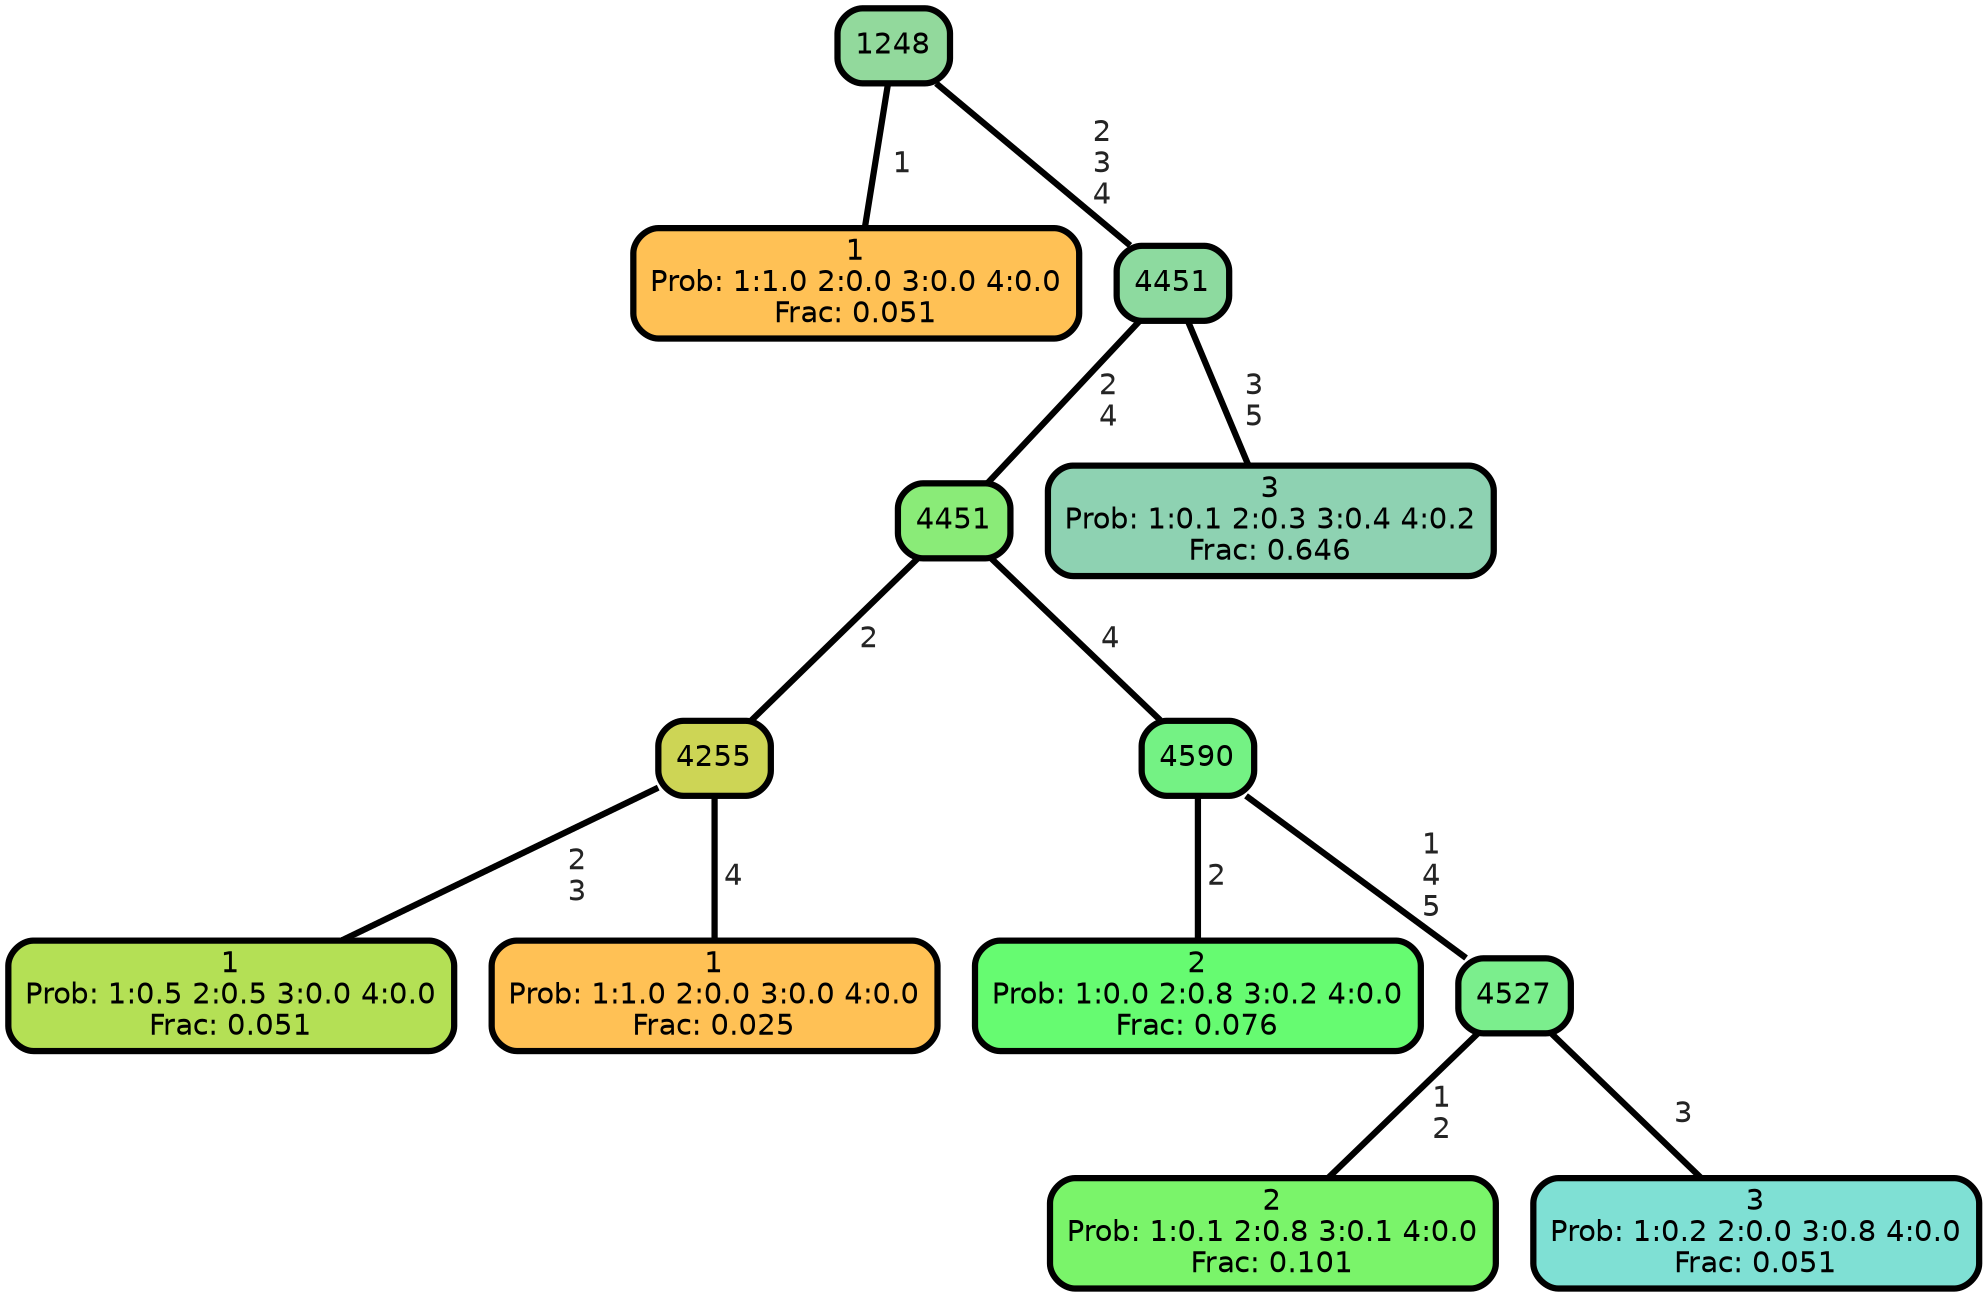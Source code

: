 graph Tree {
node [shape=box, style="filled, rounded",color="black",penwidth="3",fontcolor="black",                 fontname=helvetica] ;
graph [ranksep="0 equally", splines=straight,                 bgcolor=transparent, dpi=200] ;
edge [fontname=helvetica, fontweight=bold,fontcolor=grey14,color=black] ;
0 [label="1
Prob: 1:1.0 2:0.0 3:0.0 4:0.0
Frac: 0.051", fillcolor="#ffc155"] ;
1 [label="1248", fillcolor="#92d99c"] ;
2 [label="1
Prob: 1:0.5 2:0.5 3:0.0 4:0.0
Frac: 0.051", fillcolor="#b4e055"] ;
3 [label="4255", fillcolor="#cdd555"] ;
4 [label="1
Prob: 1:1.0 2:0.0 3:0.0 4:0.0
Frac: 0.025", fillcolor="#ffc155"] ;
5 [label="4451", fillcolor="#8aeb78"] ;
6 [label="2
Prob: 1:0.0 2:0.8 3:0.2 4:0.0
Frac: 0.076", fillcolor="#66fb71"] ;
7 [label="4590", fillcolor="#74f284"] ;
8 [label="2
Prob: 1:0.1 2:0.8 3:0.1 4:0.0
Frac: 0.101", fillcolor="#7af46a"] ;
9 [label="4527", fillcolor="#7bee8d"] ;
10 [label="3
Prob: 1:0.2 2:0.0 3:0.8 4:0.0
Frac: 0.051", fillcolor="#7fe0d4"] ;
11 [label="4451", fillcolor="#8dda9f"] ;
12 [label="3
Prob: 1:0.1 2:0.3 3:0.4 4:0.2
Frac: 0.646", fillcolor="#8ed2b2"] ;
1 -- 0 [label=" 1",penwidth=3] ;
1 -- 11 [label=" 2\n 3\n 4",penwidth=3] ;
3 -- 2 [label=" 2\n 3",penwidth=3] ;
3 -- 4 [label=" 4",penwidth=3] ;
5 -- 3 [label=" 2",penwidth=3] ;
5 -- 7 [label=" 4",penwidth=3] ;
7 -- 6 [label=" 2",penwidth=3] ;
7 -- 9 [label=" 1\n 4\n 5",penwidth=3] ;
9 -- 8 [label=" 1\n 2",penwidth=3] ;
9 -- 10 [label=" 3",penwidth=3] ;
11 -- 5 [label=" 2\n 4",penwidth=3] ;
11 -- 12 [label=" 3\n 5",penwidth=3] ;
{rank = same;}}